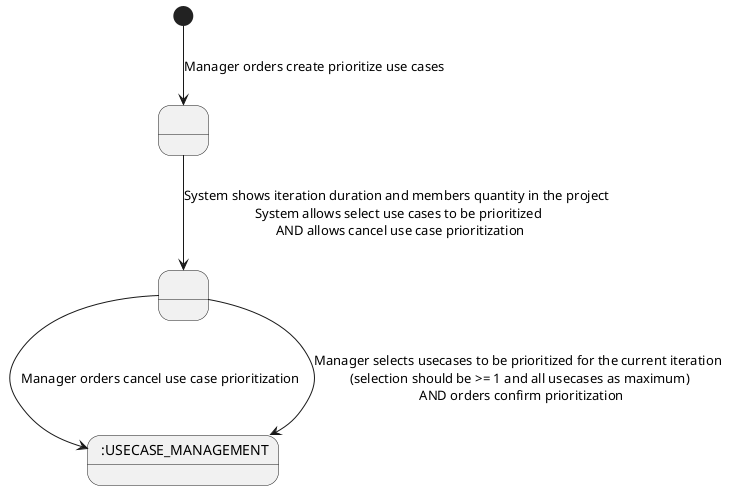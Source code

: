 @startuml

state 1 as " "
state 2 as " "
state 6 as " :USECASE_MANAGEMENT"

[*] --> 1 : Manager orders create prioritize use cases
1 --> 2 : System shows iteration duration and members quantity in the project \n System allows select use cases to be prioritized \n AND allows cancel use case prioritization
2 --> 6 : Manager orders cancel use case prioritization
2 --> 6 : Manager selects usecases to be prioritized for the current iteration \n (selection should be >= 1 and all usecases as maximum) \n AND orders confirm prioritization
@enduml
